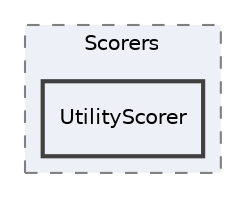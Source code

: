 digraph "Runtime/Services/Scorers/UtilityScorer"
{
 // LATEX_PDF_SIZE
  edge [fontname="Helvetica",fontsize="10",labelfontname="Helvetica",labelfontsize="10"];
  node [fontname="Helvetica",fontsize="10",shape=record];
  compound=true
  subgraph clusterdir_6abfd2fe1c2df22957b54631287376f7 {
    graph [ bgcolor="#edf0f7", pencolor="grey50", style="filled,dashed,", label="Scorers", fontname="Helvetica", fontsize="10", URL="dir_6abfd2fe1c2df22957b54631287376f7.html"]
  dir_83a3deaf03af8f69888bdebaac0b736a [shape=box, label="UtilityScorer", style="filled,bold,", fillcolor="#edf0f7", color="grey25", URL="dir_83a3deaf03af8f69888bdebaac0b736a.html"];
  }
}
